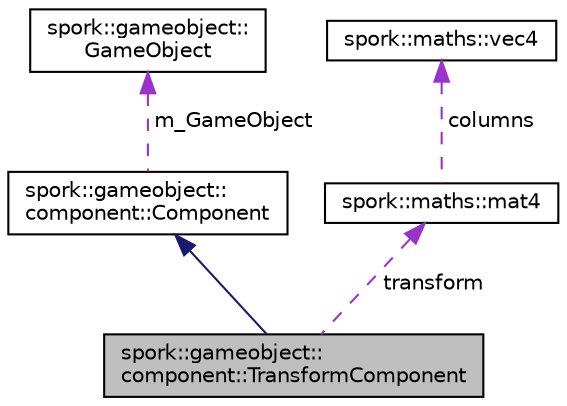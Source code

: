 digraph "spork::gameobject::component::TransformComponent"
{
  edge [fontname="Helvetica",fontsize="10",labelfontname="Helvetica",labelfontsize="10"];
  node [fontname="Helvetica",fontsize="10",shape=record];
  Node2 [label="spork::gameobject::\lcomponent::TransformComponent",height=0.2,width=0.4,color="black", fillcolor="grey75", style="filled", fontcolor="black"];
  Node3 -> Node2 [dir="back",color="midnightblue",fontsize="10",style="solid"];
  Node3 [label="spork::gameobject::\lcomponent::Component",height=0.2,width=0.4,color="black", fillcolor="white", style="filled",URL="$classspork_1_1gameobject_1_1component_1_1_component.html",tooltip="Component Base Class. "];
  Node4 -> Node3 [dir="back",color="darkorchid3",fontsize="10",style="dashed",label=" m_GameObject" ];
  Node4 [label="spork::gameobject::\lGameObject",height=0.2,width=0.4,color="black", fillcolor="white", style="filled",URL="$classspork_1_1gameobject_1_1_game_object.html",tooltip="Game Object Class. "];
  Node5 -> Node2 [dir="back",color="darkorchid3",fontsize="10",style="dashed",label=" transform" ];
  Node5 [label="spork::maths::mat4",height=0.2,width=0.4,color="black", fillcolor="white", style="filled",URL="$structspork_1_1maths_1_1mat4.html",tooltip="4x4 Matrix Class. "];
  Node6 -> Node5 [dir="back",color="darkorchid3",fontsize="10",style="dashed",label=" columns" ];
  Node6 [label="spork::maths::vec4",height=0.2,width=0.4,color="black", fillcolor="white", style="filled",URL="$structspork_1_1maths_1_1vec4.html",tooltip="4 Component Vector Class. "];
}
